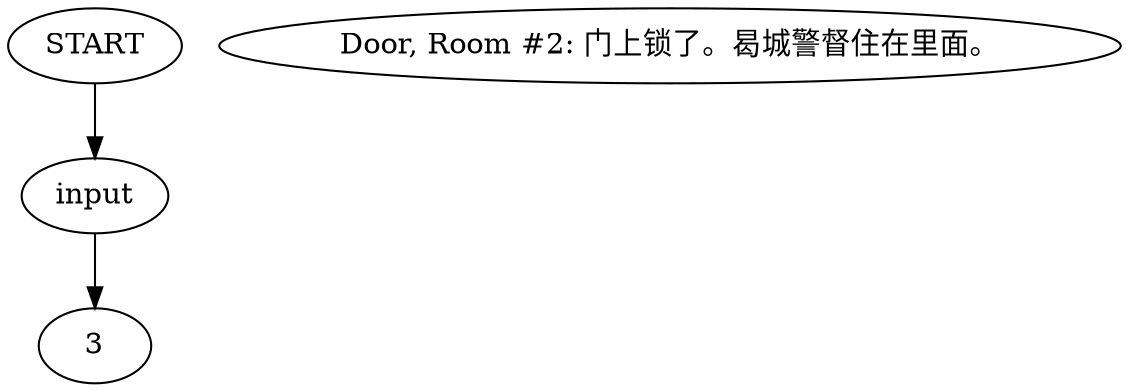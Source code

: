 # WHIRLING F2 / KIM DOOR
# The door to Kim's room on floor two of Whirling-in-Rags
# ==================================================
digraph G {
	  0 [label="START"];
	  1 [label="input"];
	  2 [label="Door, Room #2: 门上锁了。曷城警督住在里面。"];
	  0 -> 1
	  1 -> 3
}

